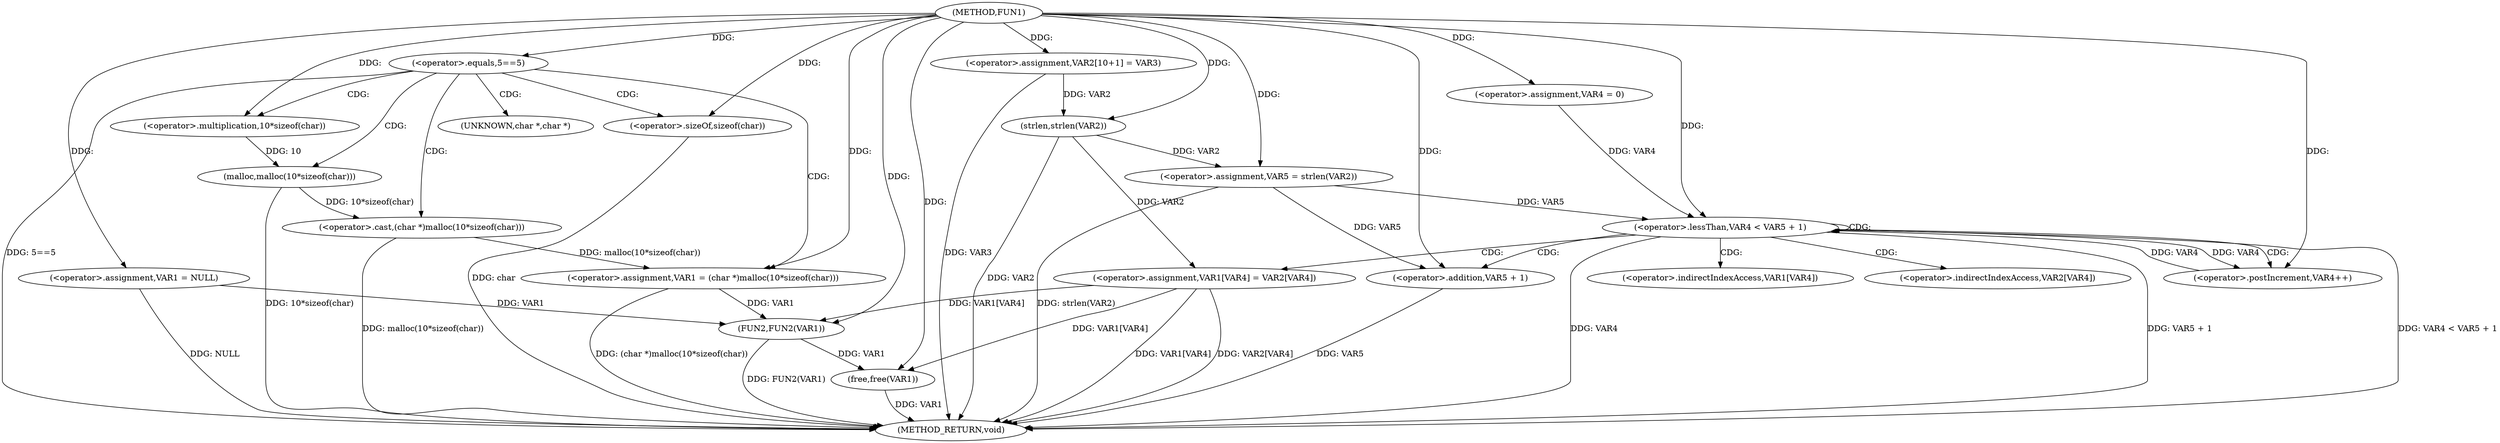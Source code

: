 digraph FUN1 {  
"1000100" [label = "(METHOD,FUN1)" ]
"1000154" [label = "(METHOD_RETURN,void)" ]
"1000103" [label = "(<operator>.assignment,VAR1 = NULL)" ]
"1000107" [label = "(<operator>.equals,5==5)" ]
"1000111" [label = "(<operator>.assignment,VAR1 = (char *)malloc(10*sizeof(char)))" ]
"1000113" [label = "(<operator>.cast,(char *)malloc(10*sizeof(char)))" ]
"1000115" [label = "(malloc,malloc(10*sizeof(char)))" ]
"1000116" [label = "(<operator>.multiplication,10*sizeof(char))" ]
"1000118" [label = "(<operator>.sizeOf,sizeof(char))" ]
"1000122" [label = "(<operator>.assignment,VAR2[10+1] = VAR3)" ]
"1000127" [label = "(<operator>.assignment,VAR5 = strlen(VAR2))" ]
"1000129" [label = "(strlen,strlen(VAR2))" ]
"1000132" [label = "(<operator>.assignment,VAR4 = 0)" ]
"1000135" [label = "(<operator>.lessThan,VAR4 < VAR5 + 1)" ]
"1000137" [label = "(<operator>.addition,VAR5 + 1)" ]
"1000140" [label = "(<operator>.postIncrement,VAR4++)" ]
"1000143" [label = "(<operator>.assignment,VAR1[VAR4] = VAR2[VAR4])" ]
"1000150" [label = "(FUN2,FUN2(VAR1))" ]
"1000152" [label = "(free,free(VAR1))" ]
"1000114" [label = "(UNKNOWN,char *,char *)" ]
"1000144" [label = "(<operator>.indirectIndexAccess,VAR1[VAR4])" ]
"1000147" [label = "(<operator>.indirectIndexAccess,VAR2[VAR4])" ]
  "1000129" -> "1000154"  [ label = "DDG: VAR2"] 
  "1000107" -> "1000154"  [ label = "DDG: 5==5"] 
  "1000103" -> "1000154"  [ label = "DDG: NULL"] 
  "1000113" -> "1000154"  [ label = "DDG: malloc(10*sizeof(char))"] 
  "1000150" -> "1000154"  [ label = "DDG: FUN2(VAR1)"] 
  "1000137" -> "1000154"  [ label = "DDG: VAR5"] 
  "1000118" -> "1000154"  [ label = "DDG: char"] 
  "1000135" -> "1000154"  [ label = "DDG: VAR5 + 1"] 
  "1000122" -> "1000154"  [ label = "DDG: VAR3"] 
  "1000127" -> "1000154"  [ label = "DDG: strlen(VAR2)"] 
  "1000143" -> "1000154"  [ label = "DDG: VAR1[VAR4]"] 
  "1000152" -> "1000154"  [ label = "DDG: VAR1"] 
  "1000135" -> "1000154"  [ label = "DDG: VAR4 < VAR5 + 1"] 
  "1000111" -> "1000154"  [ label = "DDG: (char *)malloc(10*sizeof(char))"] 
  "1000135" -> "1000154"  [ label = "DDG: VAR4"] 
  "1000143" -> "1000154"  [ label = "DDG: VAR2[VAR4]"] 
  "1000115" -> "1000154"  [ label = "DDG: 10*sizeof(char)"] 
  "1000100" -> "1000103"  [ label = "DDG: "] 
  "1000100" -> "1000107"  [ label = "DDG: "] 
  "1000113" -> "1000111"  [ label = "DDG: malloc(10*sizeof(char))"] 
  "1000100" -> "1000111"  [ label = "DDG: "] 
  "1000115" -> "1000113"  [ label = "DDG: 10*sizeof(char)"] 
  "1000116" -> "1000115"  [ label = "DDG: 10"] 
  "1000100" -> "1000116"  [ label = "DDG: "] 
  "1000100" -> "1000118"  [ label = "DDG: "] 
  "1000100" -> "1000122"  [ label = "DDG: "] 
  "1000129" -> "1000127"  [ label = "DDG: VAR2"] 
  "1000100" -> "1000127"  [ label = "DDG: "] 
  "1000122" -> "1000129"  [ label = "DDG: VAR2"] 
  "1000100" -> "1000129"  [ label = "DDG: "] 
  "1000100" -> "1000132"  [ label = "DDG: "] 
  "1000140" -> "1000135"  [ label = "DDG: VAR4"] 
  "1000132" -> "1000135"  [ label = "DDG: VAR4"] 
  "1000100" -> "1000135"  [ label = "DDG: "] 
  "1000127" -> "1000135"  [ label = "DDG: VAR5"] 
  "1000127" -> "1000137"  [ label = "DDG: VAR5"] 
  "1000100" -> "1000137"  [ label = "DDG: "] 
  "1000135" -> "1000140"  [ label = "DDG: VAR4"] 
  "1000100" -> "1000140"  [ label = "DDG: "] 
  "1000129" -> "1000143"  [ label = "DDG: VAR2"] 
  "1000103" -> "1000150"  [ label = "DDG: VAR1"] 
  "1000143" -> "1000150"  [ label = "DDG: VAR1[VAR4]"] 
  "1000111" -> "1000150"  [ label = "DDG: VAR1"] 
  "1000100" -> "1000150"  [ label = "DDG: "] 
  "1000150" -> "1000152"  [ label = "DDG: VAR1"] 
  "1000143" -> "1000152"  [ label = "DDG: VAR1[VAR4]"] 
  "1000100" -> "1000152"  [ label = "DDG: "] 
  "1000107" -> "1000116"  [ label = "CDG: "] 
  "1000107" -> "1000114"  [ label = "CDG: "] 
  "1000107" -> "1000115"  [ label = "CDG: "] 
  "1000107" -> "1000113"  [ label = "CDG: "] 
  "1000107" -> "1000118"  [ label = "CDG: "] 
  "1000107" -> "1000111"  [ label = "CDG: "] 
  "1000135" -> "1000137"  [ label = "CDG: "] 
  "1000135" -> "1000147"  [ label = "CDG: "] 
  "1000135" -> "1000135"  [ label = "CDG: "] 
  "1000135" -> "1000143"  [ label = "CDG: "] 
  "1000135" -> "1000144"  [ label = "CDG: "] 
  "1000135" -> "1000140"  [ label = "CDG: "] 
}
